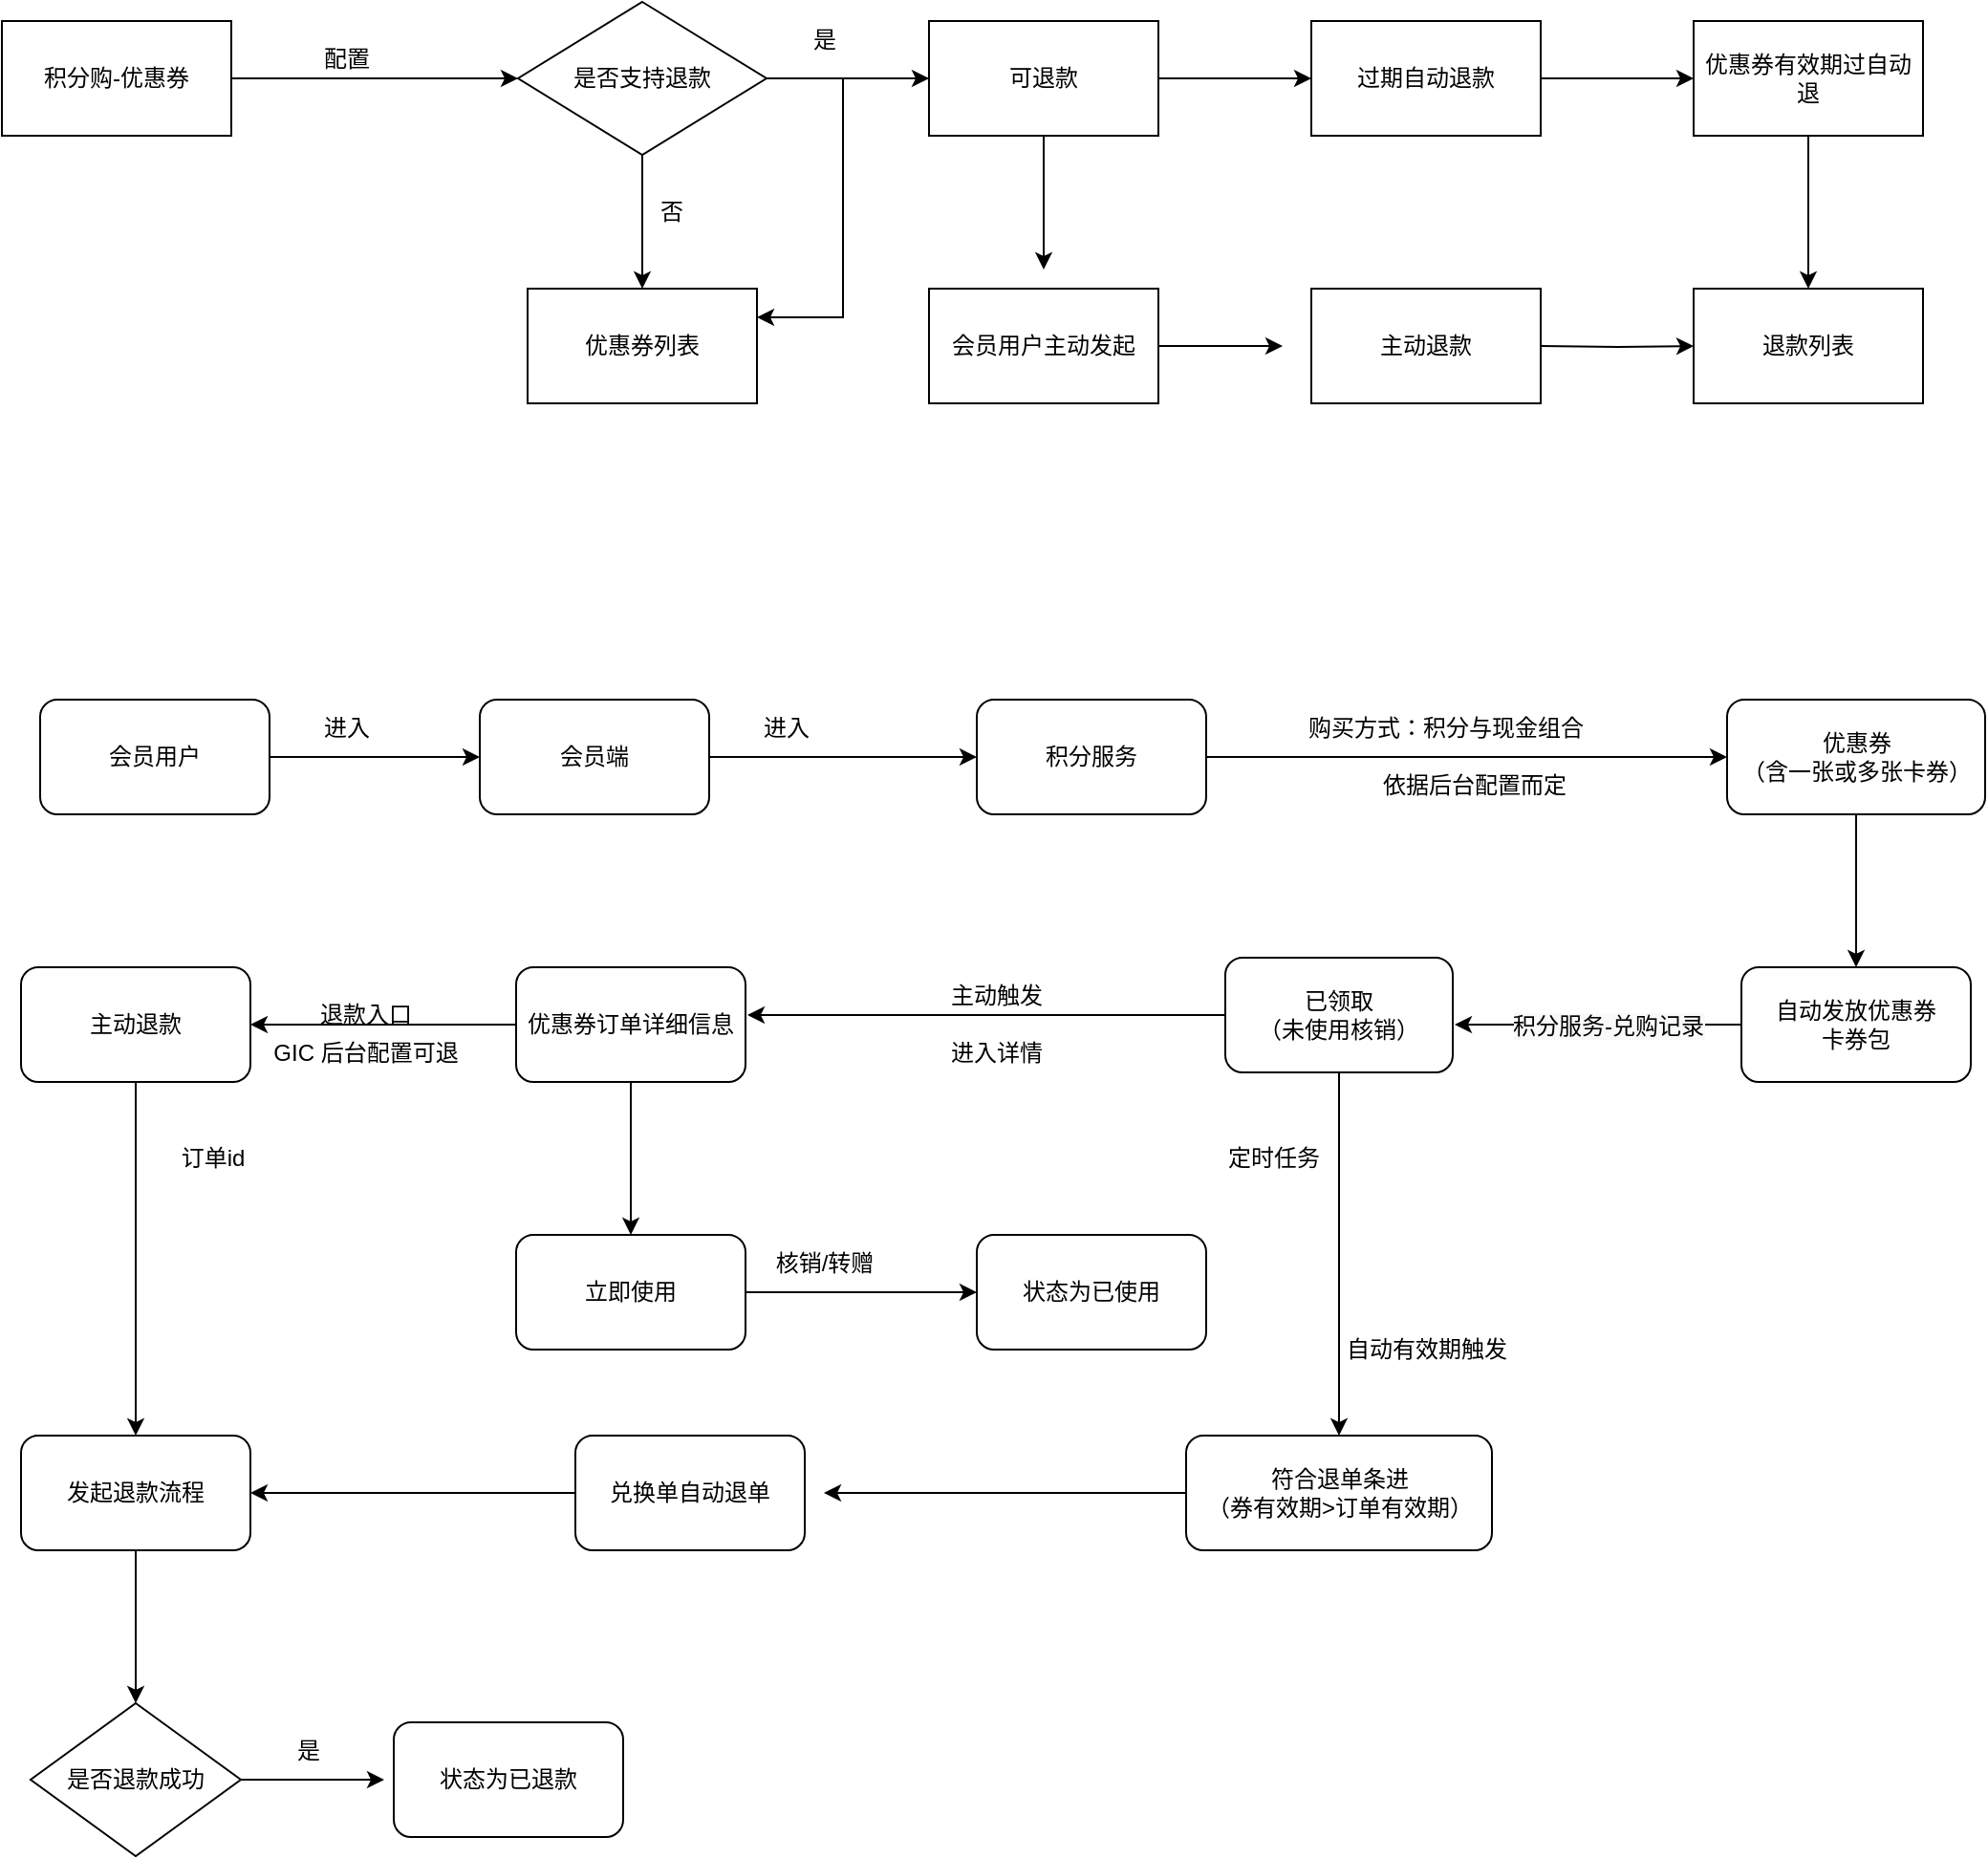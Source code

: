 <mxfile version="20.2.3" type="github">
  <diagram id="cWfc6t0wRO1suYFJfszW" name="第 1 页">
    <mxGraphModel dx="1886" dy="849" grid="1" gridSize="10" guides="1" tooltips="1" connect="1" arrows="1" fold="1" page="1" pageScale="1" pageWidth="827" pageHeight="1169" math="0" shadow="0">
      <root>
        <mxCell id="0" />
        <mxCell id="1" parent="0" />
        <mxCell id="v8eJ9EKe1QdFgK2GOFRn-3" value="" style="edgeStyle=orthogonalEdgeStyle;rounded=0;orthogonalLoop=1;jettySize=auto;html=1;" edge="1" parent="1" source="v8eJ9EKe1QdFgK2GOFRn-1" target="v8eJ9EKe1QdFgK2GOFRn-2">
          <mxGeometry relative="1" as="geometry" />
        </mxCell>
        <mxCell id="v8eJ9EKe1QdFgK2GOFRn-1" value="积分购-优惠券" style="whiteSpace=wrap;html=1;" vertex="1" parent="1">
          <mxGeometry x="30" y="230" width="120" height="60" as="geometry" />
        </mxCell>
        <mxCell id="v8eJ9EKe1QdFgK2GOFRn-6" value="" style="edgeStyle=orthogonalEdgeStyle;rounded=0;orthogonalLoop=1;jettySize=auto;html=1;" edge="1" parent="1" source="v8eJ9EKe1QdFgK2GOFRn-2" target="v8eJ9EKe1QdFgK2GOFRn-5">
          <mxGeometry relative="1" as="geometry" />
        </mxCell>
        <mxCell id="v8eJ9EKe1QdFgK2GOFRn-20" value="" style="edgeStyle=orthogonalEdgeStyle;rounded=0;orthogonalLoop=1;jettySize=auto;html=1;" edge="1" parent="1" source="v8eJ9EKe1QdFgK2GOFRn-2" target="v8eJ9EKe1QdFgK2GOFRn-19">
          <mxGeometry relative="1" as="geometry" />
        </mxCell>
        <mxCell id="v8eJ9EKe1QdFgK2GOFRn-2" value="是否支持退款" style="rhombus;whiteSpace=wrap;html=1;" vertex="1" parent="1">
          <mxGeometry x="300" y="220" width="130" height="80" as="geometry" />
        </mxCell>
        <mxCell id="v8eJ9EKe1QdFgK2GOFRn-4" value="配置" style="text;html=1;align=center;verticalAlign=middle;resizable=0;points=[];autosize=1;strokeColor=none;fillColor=none;" vertex="1" parent="1">
          <mxGeometry x="185" y="235" width="50" height="30" as="geometry" />
        </mxCell>
        <mxCell id="v8eJ9EKe1QdFgK2GOFRn-9" value="" style="edgeStyle=orthogonalEdgeStyle;rounded=0;orthogonalLoop=1;jettySize=auto;html=1;" edge="1" parent="1" source="v8eJ9EKe1QdFgK2GOFRn-5" target="v8eJ9EKe1QdFgK2GOFRn-8">
          <mxGeometry relative="1" as="geometry" />
        </mxCell>
        <mxCell id="v8eJ9EKe1QdFgK2GOFRn-84" style="edgeStyle=orthogonalEdgeStyle;rounded=0;orthogonalLoop=1;jettySize=auto;html=1;" edge="1" parent="1" source="v8eJ9EKe1QdFgK2GOFRn-5">
          <mxGeometry relative="1" as="geometry">
            <mxPoint x="575" y="360" as="targetPoint" />
          </mxGeometry>
        </mxCell>
        <mxCell id="v8eJ9EKe1QdFgK2GOFRn-86" style="edgeStyle=orthogonalEdgeStyle;rounded=0;orthogonalLoop=1;jettySize=auto;html=1;entryX=1;entryY=0.25;entryDx=0;entryDy=0;" edge="1" parent="1" source="v8eJ9EKe1QdFgK2GOFRn-5" target="v8eJ9EKe1QdFgK2GOFRn-19">
          <mxGeometry relative="1" as="geometry" />
        </mxCell>
        <mxCell id="v8eJ9EKe1QdFgK2GOFRn-5" value="可退款" style="whiteSpace=wrap;html=1;" vertex="1" parent="1">
          <mxGeometry x="515" y="230" width="120" height="60" as="geometry" />
        </mxCell>
        <mxCell id="v8eJ9EKe1QdFgK2GOFRn-7" value="是" style="text;html=1;align=center;verticalAlign=middle;resizable=0;points=[];autosize=1;strokeColor=none;fillColor=none;" vertex="1" parent="1">
          <mxGeometry x="440" y="225" width="40" height="30" as="geometry" />
        </mxCell>
        <mxCell id="v8eJ9EKe1QdFgK2GOFRn-13" value="" style="edgeStyle=orthogonalEdgeStyle;rounded=0;orthogonalLoop=1;jettySize=auto;html=1;" edge="1" parent="1" source="v8eJ9EKe1QdFgK2GOFRn-8" target="v8eJ9EKe1QdFgK2GOFRn-12">
          <mxGeometry relative="1" as="geometry" />
        </mxCell>
        <mxCell id="v8eJ9EKe1QdFgK2GOFRn-8" value="过期自动退款" style="whiteSpace=wrap;html=1;" vertex="1" parent="1">
          <mxGeometry x="715" y="230" width="120" height="60" as="geometry" />
        </mxCell>
        <mxCell id="v8eJ9EKe1QdFgK2GOFRn-10" value="主动退款" style="whiteSpace=wrap;html=1;" vertex="1" parent="1">
          <mxGeometry x="715" y="370" width="120" height="60" as="geometry" />
        </mxCell>
        <mxCell id="v8eJ9EKe1QdFgK2GOFRn-17" value="" style="edgeStyle=orthogonalEdgeStyle;rounded=0;orthogonalLoop=1;jettySize=auto;html=1;" edge="1" parent="1" source="v8eJ9EKe1QdFgK2GOFRn-12" target="v8eJ9EKe1QdFgK2GOFRn-16">
          <mxGeometry relative="1" as="geometry" />
        </mxCell>
        <mxCell id="v8eJ9EKe1QdFgK2GOFRn-12" value="优惠券有效期过自动退" style="whiteSpace=wrap;html=1;" vertex="1" parent="1">
          <mxGeometry x="915" y="230" width="120" height="60" as="geometry" />
        </mxCell>
        <mxCell id="v8eJ9EKe1QdFgK2GOFRn-18" value="" style="edgeStyle=orthogonalEdgeStyle;rounded=0;orthogonalLoop=1;jettySize=auto;html=1;" edge="1" parent="1" target="v8eJ9EKe1QdFgK2GOFRn-16">
          <mxGeometry relative="1" as="geometry">
            <mxPoint x="835" y="400" as="sourcePoint" />
          </mxGeometry>
        </mxCell>
        <mxCell id="v8eJ9EKe1QdFgK2GOFRn-16" value="退款列表" style="whiteSpace=wrap;html=1;" vertex="1" parent="1">
          <mxGeometry x="915" y="370" width="120" height="60" as="geometry" />
        </mxCell>
        <mxCell id="v8eJ9EKe1QdFgK2GOFRn-19" value="优惠券列表" style="whiteSpace=wrap;html=1;" vertex="1" parent="1">
          <mxGeometry x="305" y="370" width="120" height="60" as="geometry" />
        </mxCell>
        <mxCell id="v8eJ9EKe1QdFgK2GOFRn-21" value="否" style="text;html=1;align=center;verticalAlign=middle;resizable=0;points=[];autosize=1;strokeColor=none;fillColor=none;" vertex="1" parent="1">
          <mxGeometry x="360" y="315" width="40" height="30" as="geometry" />
        </mxCell>
        <mxCell id="v8eJ9EKe1QdFgK2GOFRn-26" value="" style="edgeStyle=orthogonalEdgeStyle;rounded=0;orthogonalLoop=1;jettySize=auto;html=1;" edge="1" parent="1" source="v8eJ9EKe1QdFgK2GOFRn-22" target="v8eJ9EKe1QdFgK2GOFRn-25">
          <mxGeometry relative="1" as="geometry" />
        </mxCell>
        <mxCell id="v8eJ9EKe1QdFgK2GOFRn-22" value="会员端" style="rounded=1;whiteSpace=wrap;html=1;" vertex="1" parent="1">
          <mxGeometry x="280" y="585" width="120" height="60" as="geometry" />
        </mxCell>
        <mxCell id="v8eJ9EKe1QdFgK2GOFRn-24" style="edgeStyle=orthogonalEdgeStyle;rounded=0;orthogonalLoop=1;jettySize=auto;html=1;" edge="1" parent="1" source="v8eJ9EKe1QdFgK2GOFRn-23">
          <mxGeometry relative="1" as="geometry">
            <mxPoint x="280" y="615" as="targetPoint" />
          </mxGeometry>
        </mxCell>
        <mxCell id="v8eJ9EKe1QdFgK2GOFRn-23" value="会员用户" style="rounded=1;whiteSpace=wrap;html=1;" vertex="1" parent="1">
          <mxGeometry x="50" y="585" width="120" height="60" as="geometry" />
        </mxCell>
        <mxCell id="v8eJ9EKe1QdFgK2GOFRn-28" value="" style="edgeStyle=orthogonalEdgeStyle;rounded=0;orthogonalLoop=1;jettySize=auto;html=1;" edge="1" parent="1" source="v8eJ9EKe1QdFgK2GOFRn-25" target="v8eJ9EKe1QdFgK2GOFRn-27">
          <mxGeometry relative="1" as="geometry" />
        </mxCell>
        <mxCell id="v8eJ9EKe1QdFgK2GOFRn-25" value="积分服务" style="whiteSpace=wrap;html=1;rounded=1;" vertex="1" parent="1">
          <mxGeometry x="540" y="585" width="120" height="60" as="geometry" />
        </mxCell>
        <mxCell id="v8eJ9EKe1QdFgK2GOFRn-35" value="" style="edgeStyle=orthogonalEdgeStyle;rounded=0;orthogonalLoop=1;jettySize=auto;html=1;" edge="1" parent="1" source="v8eJ9EKe1QdFgK2GOFRn-27" target="v8eJ9EKe1QdFgK2GOFRn-34">
          <mxGeometry relative="1" as="geometry" />
        </mxCell>
        <mxCell id="v8eJ9EKe1QdFgK2GOFRn-27" value="优惠券&lt;br&gt;（含一张或多张卡券）" style="whiteSpace=wrap;html=1;rounded=1;" vertex="1" parent="1">
          <mxGeometry x="932.5" y="585" width="135" height="60" as="geometry" />
        </mxCell>
        <mxCell id="v8eJ9EKe1QdFgK2GOFRn-29" value="进入" style="text;html=1;align=center;verticalAlign=middle;resizable=0;points=[];autosize=1;strokeColor=none;fillColor=none;" vertex="1" parent="1">
          <mxGeometry x="185" y="585" width="50" height="30" as="geometry" />
        </mxCell>
        <mxCell id="v8eJ9EKe1QdFgK2GOFRn-30" value="进入" style="text;html=1;align=center;verticalAlign=middle;resizable=0;points=[];autosize=1;strokeColor=none;fillColor=none;" vertex="1" parent="1">
          <mxGeometry x="415" y="585" width="50" height="30" as="geometry" />
        </mxCell>
        <mxCell id="v8eJ9EKe1QdFgK2GOFRn-31" value="购买方式：积分与现金组合" style="text;html=1;align=center;verticalAlign=middle;resizable=0;points=[];autosize=1;strokeColor=none;fillColor=none;" vertex="1" parent="1">
          <mxGeometry x="700" y="585" width="170" height="30" as="geometry" />
        </mxCell>
        <mxCell id="v8eJ9EKe1QdFgK2GOFRn-33" value="依据后台配置而定" style="text;html=1;align=center;verticalAlign=middle;resizable=0;points=[];autosize=1;strokeColor=none;fillColor=none;" vertex="1" parent="1">
          <mxGeometry x="740" y="615" width="120" height="30" as="geometry" />
        </mxCell>
        <mxCell id="v8eJ9EKe1QdFgK2GOFRn-73" style="edgeStyle=orthogonalEdgeStyle;rounded=0;orthogonalLoop=1;jettySize=auto;html=1;" edge="1" parent="1" source="v8eJ9EKe1QdFgK2GOFRn-34">
          <mxGeometry relative="1" as="geometry">
            <mxPoint x="790" y="755" as="targetPoint" />
          </mxGeometry>
        </mxCell>
        <mxCell id="v8eJ9EKe1QdFgK2GOFRn-74" value="&lt;span style=&quot;font-size: 12px; background-color: rgb(248, 249, 250);&quot;&gt;积分服务-兑购记录&lt;/span&gt;" style="edgeLabel;html=1;align=center;verticalAlign=middle;resizable=0;points=[];" vertex="1" connectable="0" parent="v8eJ9EKe1QdFgK2GOFRn-73">
          <mxGeometry x="0.253" y="-1" relative="1" as="geometry">
            <mxPoint x="24" y="1" as="offset" />
          </mxGeometry>
        </mxCell>
        <mxCell id="v8eJ9EKe1QdFgK2GOFRn-34" value="自动发放优惠券&lt;br&gt;卡券包" style="whiteSpace=wrap;html=1;rounded=1;" vertex="1" parent="1">
          <mxGeometry x="940" y="725" width="120" height="60" as="geometry" />
        </mxCell>
        <mxCell id="v8eJ9EKe1QdFgK2GOFRn-46" value="" style="edgeStyle=orthogonalEdgeStyle;rounded=0;orthogonalLoop=1;jettySize=auto;html=1;" edge="1" parent="1" source="v8eJ9EKe1QdFgK2GOFRn-42" target="v8eJ9EKe1QdFgK2GOFRn-45">
          <mxGeometry relative="1" as="geometry" />
        </mxCell>
        <mxCell id="v8eJ9EKe1QdFgK2GOFRn-48" value="" style="edgeStyle=orthogonalEdgeStyle;rounded=0;orthogonalLoop=1;jettySize=auto;html=1;" edge="1" parent="1" source="v8eJ9EKe1QdFgK2GOFRn-42" target="v8eJ9EKe1QdFgK2GOFRn-47">
          <mxGeometry relative="1" as="geometry" />
        </mxCell>
        <mxCell id="v8eJ9EKe1QdFgK2GOFRn-42" value="优惠券订单详细信息" style="whiteSpace=wrap;html=1;rounded=1;" vertex="1" parent="1">
          <mxGeometry x="299" y="725" width="120" height="60" as="geometry" />
        </mxCell>
        <mxCell id="v8eJ9EKe1QdFgK2GOFRn-44" value="进入详情" style="text;html=1;align=center;verticalAlign=middle;resizable=0;points=[];autosize=1;strokeColor=none;fillColor=none;" vertex="1" parent="1">
          <mxGeometry x="515" y="755" width="70" height="30" as="geometry" />
        </mxCell>
        <mxCell id="v8eJ9EKe1QdFgK2GOFRn-53" value="" style="edgeStyle=orthogonalEdgeStyle;rounded=0;orthogonalLoop=1;jettySize=auto;html=1;" edge="1" parent="1" source="v8eJ9EKe1QdFgK2GOFRn-45" target="v8eJ9EKe1QdFgK2GOFRn-52">
          <mxGeometry relative="1" as="geometry" />
        </mxCell>
        <mxCell id="v8eJ9EKe1QdFgK2GOFRn-45" value="主动退款" style="whiteSpace=wrap;html=1;rounded=1;" vertex="1" parent="1">
          <mxGeometry x="40" y="725" width="120" height="60" as="geometry" />
        </mxCell>
        <mxCell id="v8eJ9EKe1QdFgK2GOFRn-50" value="" style="edgeStyle=orthogonalEdgeStyle;rounded=0;orthogonalLoop=1;jettySize=auto;html=1;" edge="1" parent="1" source="v8eJ9EKe1QdFgK2GOFRn-47" target="v8eJ9EKe1QdFgK2GOFRn-49">
          <mxGeometry relative="1" as="geometry" />
        </mxCell>
        <mxCell id="v8eJ9EKe1QdFgK2GOFRn-47" value="立即使用" style="whiteSpace=wrap;html=1;rounded=1;" vertex="1" parent="1">
          <mxGeometry x="299" y="865" width="120" height="60" as="geometry" />
        </mxCell>
        <mxCell id="v8eJ9EKe1QdFgK2GOFRn-49" value="状态为已使用" style="whiteSpace=wrap;html=1;rounded=1;" vertex="1" parent="1">
          <mxGeometry x="540" y="865" width="120" height="60" as="geometry" />
        </mxCell>
        <mxCell id="v8eJ9EKe1QdFgK2GOFRn-51" value="核销/转赠" style="text;html=1;align=center;verticalAlign=middle;resizable=0;points=[];autosize=1;strokeColor=none;fillColor=none;" vertex="1" parent="1">
          <mxGeometry x="425" y="865" width="70" height="30" as="geometry" />
        </mxCell>
        <mxCell id="v8eJ9EKe1QdFgK2GOFRn-60" style="edgeStyle=orthogonalEdgeStyle;rounded=0;orthogonalLoop=1;jettySize=auto;html=1;entryX=0.5;entryY=0;entryDx=0;entryDy=0;" edge="1" parent="1" source="v8eJ9EKe1QdFgK2GOFRn-52" target="v8eJ9EKe1QdFgK2GOFRn-59">
          <mxGeometry relative="1" as="geometry" />
        </mxCell>
        <mxCell id="v8eJ9EKe1QdFgK2GOFRn-52" value="发起退款流程" style="whiteSpace=wrap;html=1;rounded=1;" vertex="1" parent="1">
          <mxGeometry x="40" y="970" width="120" height="60" as="geometry" />
        </mxCell>
        <mxCell id="v8eJ9EKe1QdFgK2GOFRn-54" value="订单id" style="text;html=1;align=center;verticalAlign=middle;resizable=0;points=[];autosize=1;strokeColor=none;fillColor=none;" vertex="1" parent="1">
          <mxGeometry x="110" y="810" width="60" height="30" as="geometry" />
        </mxCell>
        <mxCell id="v8eJ9EKe1QdFgK2GOFRn-55" value="退款入口" style="text;html=1;align=center;verticalAlign=middle;resizable=0;points=[];autosize=1;strokeColor=none;fillColor=none;" vertex="1" parent="1">
          <mxGeometry x="185" y="735" width="70" height="30" as="geometry" />
        </mxCell>
        <mxCell id="v8eJ9EKe1QdFgK2GOFRn-62" value="" style="edgeStyle=orthogonalEdgeStyle;rounded=0;orthogonalLoop=1;jettySize=auto;html=1;" edge="1" parent="1" source="v8eJ9EKe1QdFgK2GOFRn-59">
          <mxGeometry relative="1" as="geometry">
            <mxPoint x="230" y="1150" as="targetPoint" />
          </mxGeometry>
        </mxCell>
        <mxCell id="v8eJ9EKe1QdFgK2GOFRn-59" value="是否退款成功" style="rhombus;whiteSpace=wrap;html=1;" vertex="1" parent="1">
          <mxGeometry x="45" y="1110" width="110" height="80" as="geometry" />
        </mxCell>
        <mxCell id="v8eJ9EKe1QdFgK2GOFRn-64" value="状态为已退款" style="whiteSpace=wrap;html=1;rounded=1;" vertex="1" parent="1">
          <mxGeometry x="235" y="1120" width="120" height="60" as="geometry" />
        </mxCell>
        <mxCell id="v8eJ9EKe1QdFgK2GOFRn-65" value="GIC 后台配置可退" style="text;html=1;align=center;verticalAlign=middle;resizable=0;points=[];autosize=1;strokeColor=none;fillColor=none;" vertex="1" parent="1">
          <mxGeometry x="160" y="755" width="120" height="30" as="geometry" />
        </mxCell>
        <mxCell id="v8eJ9EKe1QdFgK2GOFRn-68" value="是" style="text;html=1;align=center;verticalAlign=middle;resizable=0;points=[];autosize=1;strokeColor=none;fillColor=none;" vertex="1" parent="1">
          <mxGeometry x="170" y="1120" width="40" height="30" as="geometry" />
        </mxCell>
        <mxCell id="v8eJ9EKe1QdFgK2GOFRn-69" value="主动触发" style="text;html=1;align=center;verticalAlign=middle;resizable=0;points=[];autosize=1;strokeColor=none;fillColor=none;" vertex="1" parent="1">
          <mxGeometry x="515" y="725" width="70" height="30" as="geometry" />
        </mxCell>
        <mxCell id="v8eJ9EKe1QdFgK2GOFRn-71" style="edgeStyle=orthogonalEdgeStyle;rounded=0;orthogonalLoop=1;jettySize=auto;html=1;" edge="1" parent="1" source="v8eJ9EKe1QdFgK2GOFRn-37">
          <mxGeometry relative="1" as="geometry">
            <mxPoint x="420" y="750" as="targetPoint" />
          </mxGeometry>
        </mxCell>
        <mxCell id="v8eJ9EKe1QdFgK2GOFRn-76" value="" style="edgeStyle=orthogonalEdgeStyle;rounded=0;orthogonalLoop=1;jettySize=auto;html=1;entryX=0.5;entryY=0;entryDx=0;entryDy=0;" edge="1" parent="1" source="v8eJ9EKe1QdFgK2GOFRn-37" target="v8eJ9EKe1QdFgK2GOFRn-75">
          <mxGeometry relative="1" as="geometry">
            <mxPoint x="730" y="960" as="targetPoint" />
            <Array as="points" />
          </mxGeometry>
        </mxCell>
        <mxCell id="v8eJ9EKe1QdFgK2GOFRn-37" value="已领取&lt;br&gt;（未使用核销）" style="whiteSpace=wrap;html=1;rounded=1;" vertex="1" parent="1">
          <mxGeometry x="670" y="720" width="119" height="60" as="geometry" />
        </mxCell>
        <mxCell id="v8eJ9EKe1QdFgK2GOFRn-81" style="edgeStyle=orthogonalEdgeStyle;rounded=0;orthogonalLoop=1;jettySize=auto;html=1;" edge="1" parent="1" source="v8eJ9EKe1QdFgK2GOFRn-75">
          <mxGeometry relative="1" as="geometry">
            <mxPoint x="460" y="1000" as="targetPoint" />
          </mxGeometry>
        </mxCell>
        <mxCell id="v8eJ9EKe1QdFgK2GOFRn-75" value="符合退单条进&lt;br&gt;（券有效期&amp;gt;订单有效期）" style="whiteSpace=wrap;html=1;rounded=1;" vertex="1" parent="1">
          <mxGeometry x="649.5" y="970" width="160" height="60" as="geometry" />
        </mxCell>
        <mxCell id="v8eJ9EKe1QdFgK2GOFRn-78" value="定时任务" style="text;html=1;align=center;verticalAlign=middle;resizable=0;points=[];autosize=1;strokeColor=none;fillColor=none;" vertex="1" parent="1">
          <mxGeometry x="660" y="810" width="70" height="30" as="geometry" />
        </mxCell>
        <mxCell id="v8eJ9EKe1QdFgK2GOFRn-79" value="自动有效期触发" style="text;html=1;align=center;verticalAlign=middle;resizable=0;points=[];autosize=1;strokeColor=none;fillColor=none;" vertex="1" parent="1">
          <mxGeometry x="720" y="910" width="110" height="30" as="geometry" />
        </mxCell>
        <mxCell id="v8eJ9EKe1QdFgK2GOFRn-82" style="edgeStyle=orthogonalEdgeStyle;rounded=0;orthogonalLoop=1;jettySize=auto;html=1;" edge="1" parent="1" source="v8eJ9EKe1QdFgK2GOFRn-80" target="v8eJ9EKe1QdFgK2GOFRn-52">
          <mxGeometry relative="1" as="geometry" />
        </mxCell>
        <mxCell id="v8eJ9EKe1QdFgK2GOFRn-80" value="兑换单自动退单" style="whiteSpace=wrap;html=1;rounded=1;" vertex="1" parent="1">
          <mxGeometry x="330" y="970" width="120" height="60" as="geometry" />
        </mxCell>
        <mxCell id="v8eJ9EKe1QdFgK2GOFRn-85" style="edgeStyle=orthogonalEdgeStyle;rounded=0;orthogonalLoop=1;jettySize=auto;html=1;" edge="1" parent="1" source="v8eJ9EKe1QdFgK2GOFRn-83">
          <mxGeometry relative="1" as="geometry">
            <mxPoint x="700" y="400" as="targetPoint" />
          </mxGeometry>
        </mxCell>
        <mxCell id="v8eJ9EKe1QdFgK2GOFRn-83" value="会员用户主动发起" style="whiteSpace=wrap;html=1;" vertex="1" parent="1">
          <mxGeometry x="515" y="370" width="120" height="60" as="geometry" />
        </mxCell>
      </root>
    </mxGraphModel>
  </diagram>
</mxfile>
